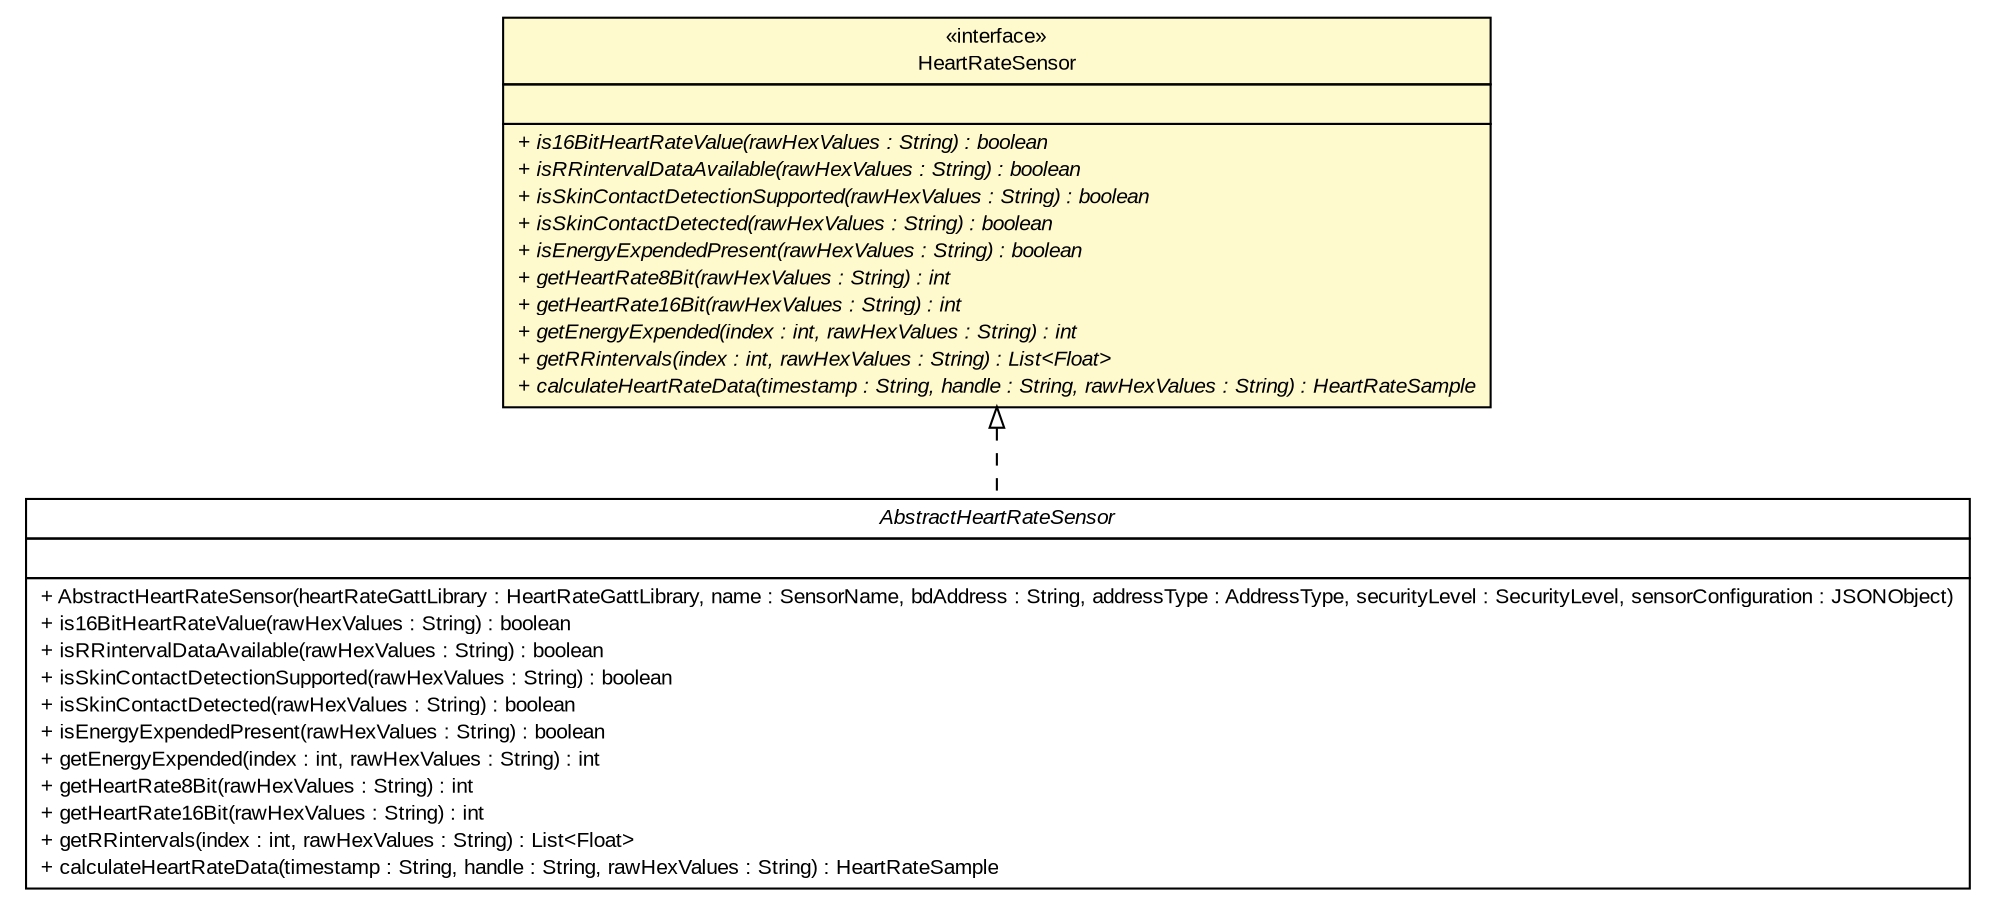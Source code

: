 #!/usr/local/bin/dot
#
# Class diagram 
# Generated by UMLGraph version R5_6 (http://www.umlgraph.org/)
#

digraph G {
	edge [fontname="arial",fontsize=10,labelfontname="arial",labelfontsize=10];
	node [fontname="arial",fontsize=10,shape=plaintext];
	nodesep=0.25;
	ranksep=0.5;
	// de.fhg.fit.biomos.sensorplatform.sensor.HeartRateSensor
	c3675 [label=<<table title="de.fhg.fit.biomos.sensorplatform.sensor.HeartRateSensor" border="0" cellborder="1" cellspacing="0" cellpadding="2" port="p" bgcolor="lemonChiffon" href="./HeartRateSensor.html">
		<tr><td><table border="0" cellspacing="0" cellpadding="1">
<tr><td align="center" balign="center"> &#171;interface&#187; </td></tr>
<tr><td align="center" balign="center"> HeartRateSensor </td></tr>
		</table></td></tr>
		<tr><td><table border="0" cellspacing="0" cellpadding="1">
<tr><td align="left" balign="left">  </td></tr>
		</table></td></tr>
		<tr><td><table border="0" cellspacing="0" cellpadding="1">
<tr><td align="left" balign="left"><font face="arial italic" point-size="10.0"> + is16BitHeartRateValue(rawHexValues : String) : boolean </font></td></tr>
<tr><td align="left" balign="left"><font face="arial italic" point-size="10.0"> + isRRintervalDataAvailable(rawHexValues : String) : boolean </font></td></tr>
<tr><td align="left" balign="left"><font face="arial italic" point-size="10.0"> + isSkinContactDetectionSupported(rawHexValues : String) : boolean </font></td></tr>
<tr><td align="left" balign="left"><font face="arial italic" point-size="10.0"> + isSkinContactDetected(rawHexValues : String) : boolean </font></td></tr>
<tr><td align="left" balign="left"><font face="arial italic" point-size="10.0"> + isEnergyExpendedPresent(rawHexValues : String) : boolean </font></td></tr>
<tr><td align="left" balign="left"><font face="arial italic" point-size="10.0"> + getHeartRate8Bit(rawHexValues : String) : int </font></td></tr>
<tr><td align="left" balign="left"><font face="arial italic" point-size="10.0"> + getHeartRate16Bit(rawHexValues : String) : int </font></td></tr>
<tr><td align="left" balign="left"><font face="arial italic" point-size="10.0"> + getEnergyExpended(index : int, rawHexValues : String) : int </font></td></tr>
<tr><td align="left" balign="left"><font face="arial italic" point-size="10.0"> + getRRintervals(index : int, rawHexValues : String) : List&lt;Float&gt; </font></td></tr>
<tr><td align="left" balign="left"><font face="arial italic" point-size="10.0"> + calculateHeartRateData(timestamp : String, handle : String, rawHexValues : String) : HeartRateSample </font></td></tr>
		</table></td></tr>
		</table>>, URL="./HeartRateSensor.html", fontname="arial", fontcolor="black", fontsize=10.0];
	// de.fhg.fit.biomos.sensorplatform.sensor.AbstractHeartRateSensor
	c3678 [label=<<table title="de.fhg.fit.biomos.sensorplatform.sensor.AbstractHeartRateSensor" border="0" cellborder="1" cellspacing="0" cellpadding="2" port="p" href="./AbstractHeartRateSensor.html">
		<tr><td><table border="0" cellspacing="0" cellpadding="1">
<tr><td align="center" balign="center"><font face="arial italic"> AbstractHeartRateSensor </font></td></tr>
		</table></td></tr>
		<tr><td><table border="0" cellspacing="0" cellpadding="1">
<tr><td align="left" balign="left">  </td></tr>
		</table></td></tr>
		<tr><td><table border="0" cellspacing="0" cellpadding="1">
<tr><td align="left" balign="left"> + AbstractHeartRateSensor(heartRateGattLibrary : HeartRateGattLibrary, name : SensorName, bdAddress : String, addressType : AddressType, securityLevel : SecurityLevel, sensorConfiguration : JSONObject) </td></tr>
<tr><td align="left" balign="left"> + is16BitHeartRateValue(rawHexValues : String) : boolean </td></tr>
<tr><td align="left" balign="left"> + isRRintervalDataAvailable(rawHexValues : String) : boolean </td></tr>
<tr><td align="left" balign="left"> + isSkinContactDetectionSupported(rawHexValues : String) : boolean </td></tr>
<tr><td align="left" balign="left"> + isSkinContactDetected(rawHexValues : String) : boolean </td></tr>
<tr><td align="left" balign="left"> + isEnergyExpendedPresent(rawHexValues : String) : boolean </td></tr>
<tr><td align="left" balign="left"> + getEnergyExpended(index : int, rawHexValues : String) : int </td></tr>
<tr><td align="left" balign="left"> + getHeartRate8Bit(rawHexValues : String) : int </td></tr>
<tr><td align="left" balign="left"> + getHeartRate16Bit(rawHexValues : String) : int </td></tr>
<tr><td align="left" balign="left"> + getRRintervals(index : int, rawHexValues : String) : List&lt;Float&gt; </td></tr>
<tr><td align="left" balign="left"> + calculateHeartRateData(timestamp : String, handle : String, rawHexValues : String) : HeartRateSample </td></tr>
		</table></td></tr>
		</table>>, URL="./AbstractHeartRateSensor.html", fontname="arial", fontcolor="black", fontsize=10.0];
	//de.fhg.fit.biomos.sensorplatform.sensor.AbstractHeartRateSensor implements de.fhg.fit.biomos.sensorplatform.sensor.HeartRateSensor
	c3675:p -> c3678:p [dir=back,arrowtail=empty,style=dashed];
}

